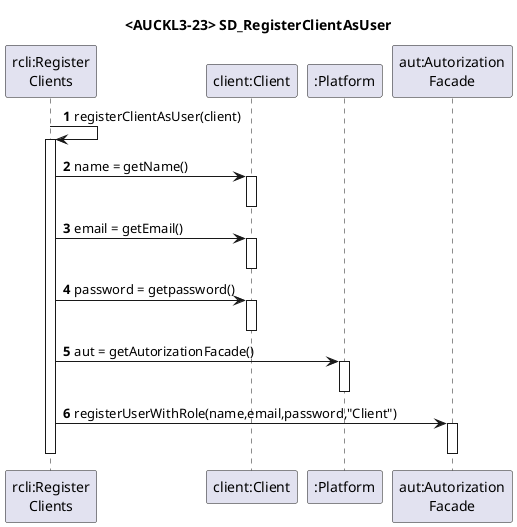 @startuml
title <AUCKL3-23> SD_RegisterClientAsUser
autonumber

participant "rcli:Register\nClients" as RO
participant "client:Client" as C
participant ":Platform" as PLAT
participant "aut:Autorization\nFacade" as AUT

RO -> RO: registerClientAsUser(client)
activate RO

RO -> C: name = getName()
activate C
deactivate C
RO -> C: email = getEmail()
activate C
deactivate C
RO -> C: password = getpassword()
activate C
deactivate C

RO -> PLAT : aut = getAutorizationFacade()
activate PLAT
deactivate PLAT

RO -> AUT: registerUserWithRole(name,email,password,"Client")
activate AUT
deactivate AUT

deactivate RO
@enduml
